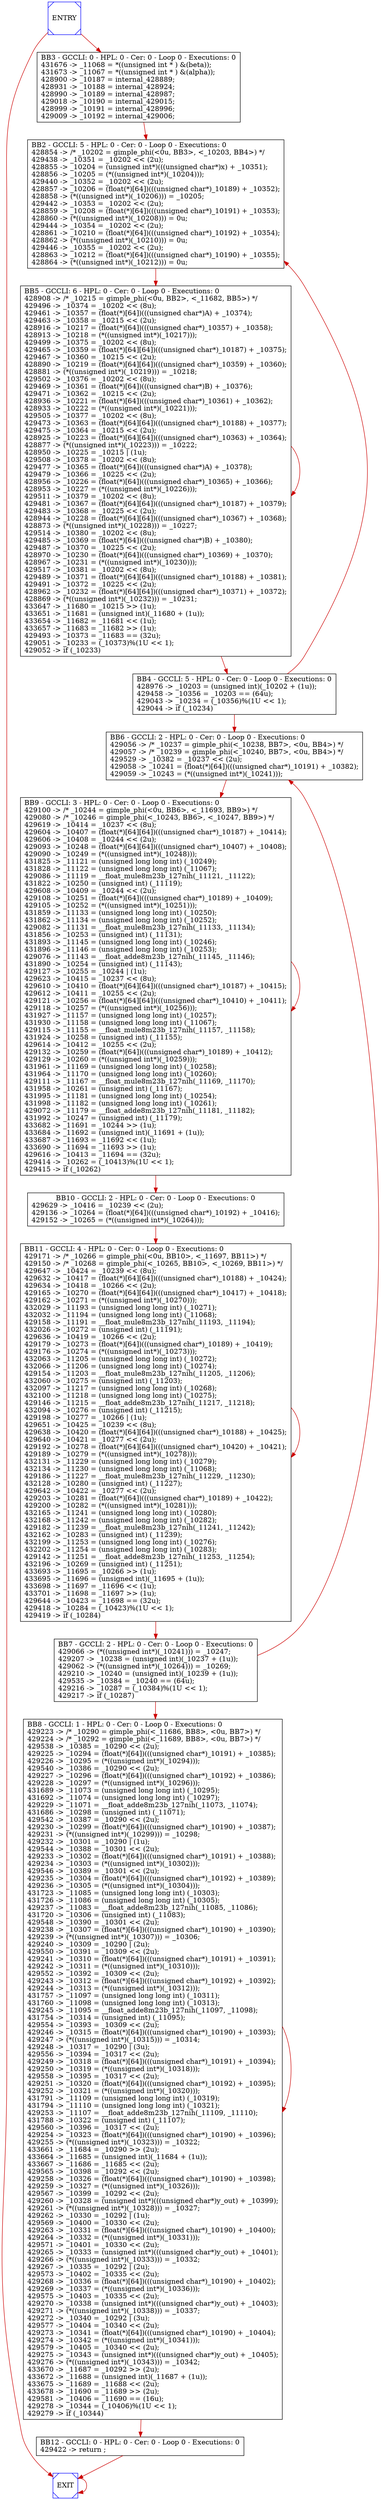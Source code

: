 digraph G {
0[color=blue,shape=Msquare, label="ENTRY"];
1[color=blue,shape=Msquare, label="EXIT"];
2[shape=box, label="BB2 - GCCLI: 5 - HPL: 0 - Cer: 0 - Loop 0 - Executions: 0\l428854 -> /* _10202 = gimple_phi(<0u, BB3>, <_10203, BB4>) */\l429438 -> _10351 = _10202 << (2u);\l428855 -> _10204 = (unsigned int*)(((unsigned char*)x) + _10351);\l428856 -> _10205 = (*((unsigned int*)(_10204)));\l429440 -> _10352 = _10202 << (2u);\l428857 -> _10206 = (float(*)[64])(((unsigned char*)_10189) + _10352);\l428858 -> (*((unsigned int*)(_10206))) = _10205;\l429442 -> _10353 = _10202 << (2u);\l428859 -> _10208 = (float(*)[64])(((unsigned char*)_10191) + _10353);\l428860 -> (*((unsigned int*)(_10208))) = 0u;\l429444 -> _10354 = _10202 << (2u);\l428861 -> _10210 = (float(*)[64])(((unsigned char*)_10192) + _10354);\l428862 -> (*((unsigned int*)(_10210))) = 0u;\l429446 -> _10355 = _10202 << (2u);\l428863 -> _10212 = (float(*)[64])(((unsigned char*)_10190) + _10355);\l428864 -> (*((unsigned int*)(_10212))) = 0u;\l"];
3[shape=box, label="BB3 - GCCLI: 0 - HPL: 0 - Cer: 0 - Loop 0 - Executions: 0\n431676 -> _11068 = *((unsigned int * ) &(beta));\l431673 -> _11067 = *((unsigned int * ) &(alpha));\l428900 -> _10187 = internal_428889;\l428931 -> _10188 = internal_428924;\l428990 -> _10189 = internal_428987;\l429018 -> _10190 = internal_429015;\l428999 -> _10191 = internal_428996;\l429009 -> _10192 = internal_429006;\l"];
4[shape=box, label="BB4 - GCCLI: 5 - HPL: 0 - Cer: 0 - Loop 0 - Executions: 0\n428976 -> _10203 = (unsigned int)(_10202 + (1u));\l429458 -> _10356 = _10203 == (64u);\l429043 -> _10234 = (_10356)%(1U << 1);\l429044 -> if (_10234)\l"];
5[shape=box, label="BB5 - GCCLI: 6 - HPL: 0 - Cer: 0 - Loop 0 - Executions: 0\l428908 -> /* _10215 = gimple_phi(<0u, BB2>, <_11682, BB5>) */\l429496 -> _10374 = _10202 << (8u);\l429461 -> _10357 = (float(*)[64])(((unsigned char*)A) + _10374);\l429463 -> _10358 = _10215 << (2u);\l428916 -> _10217 = (float(*)[64])(((unsigned char*)_10357) + _10358);\l428913 -> _10218 = (*((unsigned int*)(_10217)));\l429499 -> _10375 = _10202 << (8u);\l429465 -> _10359 = (float(*)[64][64])(((unsigned char*)_10187) + _10375);\l429467 -> _10360 = _10215 << (2u);\l428890 -> _10219 = (float(*)[64][64])(((unsigned char*)_10359) + _10360);\l428881 -> (*((unsigned int*)(_10219))) = _10218;\l429502 -> _10376 = _10202 << (8u);\l429469 -> _10361 = (float(*)[64])(((unsigned char*)B) + _10376);\l429471 -> _10362 = _10215 << (2u);\l428936 -> _10221 = (float(*)[64])(((unsigned char*)_10361) + _10362);\l428933 -> _10222 = (*((unsigned int*)(_10221)));\l429505 -> _10377 = _10202 << (8u);\l429473 -> _10363 = (float(*)[64][64])(((unsigned char*)_10188) + _10377);\l429475 -> _10364 = _10215 << (2u);\l428925 -> _10223 = (float(*)[64][64])(((unsigned char*)_10363) + _10364);\l428877 -> (*((unsigned int*)(_10223))) = _10222;\l428950 -> _10225 = _10215 | (1u);\l429508 -> _10378 = _10202 << (8u);\l429477 -> _10365 = (float(*)[64])(((unsigned char*)A) + _10378);\l429479 -> _10366 = _10225 << (2u);\l428956 -> _10226 = (float(*)[64])(((unsigned char*)_10365) + _10366);\l428953 -> _10227 = (*((unsigned int*)(_10226)));\l429511 -> _10379 = _10202 << (8u);\l429481 -> _10367 = (float(*)[64][64])(((unsigned char*)_10187) + _10379);\l429483 -> _10368 = _10225 << (2u);\l428944 -> _10228 = (float(*)[64][64])(((unsigned char*)_10367) + _10368);\l428873 -> (*((unsigned int*)(_10228))) = _10227;\l429514 -> _10380 = _10202 << (8u);\l429485 -> _10369 = (float(*)[64])(((unsigned char*)B) + _10380);\l429487 -> _10370 = _10225 << (2u);\l428970 -> _10230 = (float(*)[64])(((unsigned char*)_10369) + _10370);\l428967 -> _10231 = (*((unsigned int*)(_10230)));\l429517 -> _10381 = _10202 << (8u);\l429489 -> _10371 = (float(*)[64][64])(((unsigned char*)_10188) + _10381);\l429491 -> _10372 = _10225 << (2u);\l428962 -> _10232 = (float(*)[64][64])(((unsigned char*)_10371) + _10372);\l428869 -> (*((unsigned int*)(_10232))) = _10231;\l433647 -> _11680 = _10215 >> (1u);\l433651 -> _11681 = (unsigned int)(_11680 + (1u));\l433654 -> _11682 = _11681 << (1u);\l433657 -> _11683 = _11682 >> (1u);\l429493 -> _10373 = _11683 == (32u);\l429051 -> _10233 = (_10373)%(1U << 1);\l429052 -> if (_10233)\l"];
6[shape=box, label="BB6 - GCCLI: 2 - HPL: 0 - Cer: 0 - Loop 0 - Executions: 0\l429056 -> /* _10237 = gimple_phi(<_10238, BB7>, <0u, BB4>) */\l429057 -> /* _10239 = gimple_phi(<_10240, BB7>, <0u, BB4>) */\l429529 -> _10382 = _10237 << (2u);\l429058 -> _10241 = (float(*)[64])(((unsigned char*)_10191) + _10382);\l429059 -> _10243 = (*((unsigned int*)(_10241)));\l"];
7[shape=box, label="BB7 - GCCLI: 2 - HPL: 0 - Cer: 0 - Loop 0 - Executions: 0\n429066 -> (*((unsigned int*)(_10241))) = _10247;\l429207 -> _10238 = (unsigned int)(_10237 + (1u));\l429062 -> (*((unsigned int*)(_10264))) = _10269;\l429210 -> _10240 = (unsigned int)(_10239 + (1u));\l429535 -> _10384 = _10240 == (64u);\l429216 -> _10287 = (_10384)%(1U << 1);\l429217 -> if (_10287)\l"];
8[shape=box, label="BB8 - GCCLI: 1 - HPL: 0 - Cer: 0 - Loop 0 - Executions: 0\l429223 -> /* _10290 = gimple_phi(<_11686, BB8>, <0u, BB7>) */\l429224 -> /* _10292 = gimple_phi(<_11689, BB8>, <0u, BB7>) */\l429538 -> _10385 = _10290 << (2u);\l429225 -> _10294 = (float(*)[64])(((unsigned char*)_10191) + _10385);\l429226 -> _10295 = (*((unsigned int*)(_10294)));\l429540 -> _10386 = _10290 << (2u);\l429227 -> _10296 = (float(*)[64])(((unsigned char*)_10192) + _10386);\l429228 -> _10297 = (*((unsigned int*)(_10296)));\l431689 -> _11073 = (unsigned long long int) (_10295);\l431692 -> _11074 = (unsigned long long int) (_10297);\l429229 -> _11071 = __float_adde8m23b_127nih(_11073, _11074);\l431686 -> _10298 = (unsigned int) (_11071);\l429542 -> _10387 = _10290 << (2u);\l429230 -> _10299 = (float(*)[64])(((unsigned char*)_10190) + _10387);\l429231 -> (*((unsigned int*)(_10299))) = _10298;\l429232 -> _10301 = _10290 | (1u);\l429544 -> _10388 = _10301 << (2u);\l429233 -> _10302 = (float(*)[64])(((unsigned char*)_10191) + _10388);\l429234 -> _10303 = (*((unsigned int*)(_10302)));\l429546 -> _10389 = _10301 << (2u);\l429235 -> _10304 = (float(*)[64])(((unsigned char*)_10192) + _10389);\l429236 -> _10305 = (*((unsigned int*)(_10304)));\l431723 -> _11085 = (unsigned long long int) (_10303);\l431726 -> _11086 = (unsigned long long int) (_10305);\l429237 -> _11083 = __float_adde8m23b_127nih(_11085, _11086);\l431720 -> _10306 = (unsigned int) (_11083);\l429548 -> _10390 = _10301 << (2u);\l429238 -> _10307 = (float(*)[64])(((unsigned char*)_10190) + _10390);\l429239 -> (*((unsigned int*)(_10307))) = _10306;\l429240 -> _10309 = _10290 | (2u);\l429550 -> _10391 = _10309 << (2u);\l429241 -> _10310 = (float(*)[64])(((unsigned char*)_10191) + _10391);\l429242 -> _10311 = (*((unsigned int*)(_10310)));\l429552 -> _10392 = _10309 << (2u);\l429243 -> _10312 = (float(*)[64])(((unsigned char*)_10192) + _10392);\l429244 -> _10313 = (*((unsigned int*)(_10312)));\l431757 -> _11097 = (unsigned long long int) (_10311);\l431760 -> _11098 = (unsigned long long int) (_10313);\l429245 -> _11095 = __float_adde8m23b_127nih(_11097, _11098);\l431754 -> _10314 = (unsigned int) (_11095);\l429554 -> _10393 = _10309 << (2u);\l429246 -> _10315 = (float(*)[64])(((unsigned char*)_10190) + _10393);\l429247 -> (*((unsigned int*)(_10315))) = _10314;\l429248 -> _10317 = _10290 | (3u);\l429556 -> _10394 = _10317 << (2u);\l429249 -> _10318 = (float(*)[64])(((unsigned char*)_10191) + _10394);\l429250 -> _10319 = (*((unsigned int*)(_10318)));\l429558 -> _10395 = _10317 << (2u);\l429251 -> _10320 = (float(*)[64])(((unsigned char*)_10192) + _10395);\l429252 -> _10321 = (*((unsigned int*)(_10320)));\l431791 -> _11109 = (unsigned long long int) (_10319);\l431794 -> _11110 = (unsigned long long int) (_10321);\l429253 -> _11107 = __float_adde8m23b_127nih(_11109, _11110);\l431788 -> _10322 = (unsigned int) (_11107);\l429560 -> _10396 = _10317 << (2u);\l429254 -> _10323 = (float(*)[64])(((unsigned char*)_10190) + _10396);\l429255 -> (*((unsigned int*)(_10323))) = _10322;\l433661 -> _11684 = _10290 >> (2u);\l433664 -> _11685 = (unsigned int)(_11684 + (1u));\l433667 -> _11686 = _11685 << (2u);\l429565 -> _10398 = _10292 << (2u);\l429258 -> _10326 = (float(*)[64])(((unsigned char*)_10190) + _10398);\l429259 -> _10327 = (*((unsigned int*)(_10326)));\l429567 -> _10399 = _10292 << (2u);\l429260 -> _10328 = (unsigned int*)(((unsigned char*)y_out) + _10399);\l429261 -> (*((unsigned int*)(_10328))) = _10327;\l429262 -> _10330 = _10292 | (1u);\l429569 -> _10400 = _10330 << (2u);\l429263 -> _10331 = (float(*)[64])(((unsigned char*)_10190) + _10400);\l429264 -> _10332 = (*((unsigned int*)(_10331)));\l429571 -> _10401 = _10330 << (2u);\l429265 -> _10333 = (unsigned int*)(((unsigned char*)y_out) + _10401);\l429266 -> (*((unsigned int*)(_10333))) = _10332;\l429267 -> _10335 = _10292 | (2u);\l429573 -> _10402 = _10335 << (2u);\l429268 -> _10336 = (float(*)[64])(((unsigned char*)_10190) + _10402);\l429269 -> _10337 = (*((unsigned int*)(_10336)));\l429575 -> _10403 = _10335 << (2u);\l429270 -> _10338 = (unsigned int*)(((unsigned char*)y_out) + _10403);\l429271 -> (*((unsigned int*)(_10338))) = _10337;\l429272 -> _10340 = _10292 | (3u);\l429577 -> _10404 = _10340 << (2u);\l429273 -> _10341 = (float(*)[64])(((unsigned char*)_10190) + _10404);\l429274 -> _10342 = (*((unsigned int*)(_10341)));\l429579 -> _10405 = _10340 << (2u);\l429275 -> _10343 = (unsigned int*)(((unsigned char*)y_out) + _10405);\l429276 -> (*((unsigned int*)(_10343))) = _10342;\l433670 -> _11687 = _10292 >> (2u);\l433672 -> _11688 = (unsigned int)(_11687 + (1u));\l433675 -> _11689 = _11688 << (2u);\l433678 -> _11690 = _11689 >> (2u);\l429581 -> _10406 = _11690 == (16u);\l429278 -> _10344 = (_10406)%(1U << 1);\l429279 -> if (_10344)\l"];
9[shape=box, label="BB9 - GCCLI: 3 - HPL: 0 - Cer: 0 - Loop 0 - Executions: 0\l429100 -> /* _10244 = gimple_phi(<0u, BB6>, <_11693, BB9>) */\l429080 -> /* _10246 = gimple_phi(<_10243, BB6>, <_10247, BB9>) */\l429619 -> _10414 = _10237 << (8u);\l429604 -> _10407 = (float(*)[64][64])(((unsigned char*)_10187) + _10414);\l429606 -> _10408 = _10244 << (2u);\l429093 -> _10248 = (float(*)[64][64])(((unsigned char*)_10407) + _10408);\l429090 -> _10249 = (*((unsigned int*)(_10248)));\l431825 -> _11121 = (unsigned long long int) (_10249);\l431828 -> _11122 = (unsigned long long int) (_11067);\l429086 -> _11119 = __float_mule8m23b_127nih(_11121, _11122);\l431822 -> _10250 = (unsigned int) (_11119);\l429608 -> _10409 = _10244 << (2u);\l429108 -> _10251 = (float(*)[64])(((unsigned char*)_10189) + _10409);\l429105 -> _10252 = (*((unsigned int*)(_10251)));\l431859 -> _11133 = (unsigned long long int) (_10250);\l431862 -> _11134 = (unsigned long long int) (_10252);\l429082 -> _11131 = __float_mule8m23b_127nih(_11133, _11134);\l431856 -> _10253 = (unsigned int) (_11131);\l431893 -> _11145 = (unsigned long long int) (_10246);\l431896 -> _11146 = (unsigned long long int) (_10253);\l429076 -> _11143 = __float_adde8m23b_127nih(_11145, _11146);\l431890 -> _10254 = (unsigned int) (_11143);\l429127 -> _10255 = _10244 | (1u);\l429623 -> _10415 = _10237 << (8u);\l429610 -> _10410 = (float(*)[64][64])(((unsigned char*)_10187) + _10415);\l429612 -> _10411 = _10255 << (2u);\l429121 -> _10256 = (float(*)[64][64])(((unsigned char*)_10410) + _10411);\l429118 -> _10257 = (*((unsigned int*)(_10256)));\l431927 -> _11157 = (unsigned long long int) (_10257);\l431930 -> _11158 = (unsigned long long int) (_11067);\l429115 -> _11155 = __float_mule8m23b_127nih(_11157, _11158);\l431924 -> _10258 = (unsigned int) (_11155);\l429614 -> _10412 = _10255 << (2u);\l429132 -> _10259 = (float(*)[64])(((unsigned char*)_10189) + _10412);\l429129 -> _10260 = (*((unsigned int*)(_10259)));\l431961 -> _11169 = (unsigned long long int) (_10258);\l431964 -> _11170 = (unsigned long long int) (_10260);\l429111 -> _11167 = __float_mule8m23b_127nih(_11169, _11170);\l431958 -> _10261 = (unsigned int) (_11167);\l431995 -> _11181 = (unsigned long long int) (_10254);\l431998 -> _11182 = (unsigned long long int) (_10261);\l429072 -> _11179 = __float_adde8m23b_127nih(_11181, _11182);\l431992 -> _10247 = (unsigned int) (_11179);\l433682 -> _11691 = _10244 >> (1u);\l433684 -> _11692 = (unsigned int)(_11691 + (1u));\l433687 -> _11693 = _11692 << (1u);\l433690 -> _11694 = _11693 >> (1u);\l429616 -> _10413 = _11694 == (32u);\l429414 -> _10262 = (_10413)%(1U << 1);\l429415 -> if (_10262)\l"];
10[shape=box, label="BB10 - GCCLI: 2 - HPL: 0 - Cer: 0 - Loop 0 - Executions: 0\n429629 -> _10416 = _10239 << (2u);\l429136 -> _10264 = (float(*)[64])(((unsigned char*)_10192) + _10416);\l429152 -> _10265 = (*((unsigned int*)(_10264)));\l"];
11[shape=box, label="BB11 - GCCLI: 4 - HPL: 0 - Cer: 0 - Loop 0 - Executions: 0\l429171 -> /* _10266 = gimple_phi(<0u, BB10>, <_11697, BB11>) */\l429150 -> /* _10268 = gimple_phi(<_10265, BB10>, <_10269, BB11>) */\l429647 -> _10424 = _10239 << (8u);\l429632 -> _10417 = (float(*)[64][64])(((unsigned char*)_10188) + _10424);\l429634 -> _10418 = _10266 << (2u);\l429165 -> _10270 = (float(*)[64][64])(((unsigned char*)_10417) + _10418);\l429162 -> _10271 = (*((unsigned int*)(_10270)));\l432029 -> _11193 = (unsigned long long int) (_10271);\l432032 -> _11194 = (unsigned long long int) (_11068);\l429158 -> _11191 = __float_mule8m23b_127nih(_11193, _11194);\l432026 -> _10272 = (unsigned int) (_11191);\l429636 -> _10419 = _10266 << (2u);\l429179 -> _10273 = (float(*)[64])(((unsigned char*)_10189) + _10419);\l429176 -> _10274 = (*((unsigned int*)(_10273)));\l432063 -> _11205 = (unsigned long long int) (_10272);\l432066 -> _11206 = (unsigned long long int) (_10274);\l429154 -> _11203 = __float_mule8m23b_127nih(_11205, _11206);\l432060 -> _10275 = (unsigned int) (_11203);\l432097 -> _11217 = (unsigned long long int) (_10268);\l432100 -> _11218 = (unsigned long long int) (_10275);\l429146 -> _11215 = __float_adde8m23b_127nih(_11217, _11218);\l432094 -> _10276 = (unsigned int) (_11215);\l429198 -> _10277 = _10266 | (1u);\l429651 -> _10425 = _10239 << (8u);\l429638 -> _10420 = (float(*)[64][64])(((unsigned char*)_10188) + _10425);\l429640 -> _10421 = _10277 << (2u);\l429192 -> _10278 = (float(*)[64][64])(((unsigned char*)_10420) + _10421);\l429189 -> _10279 = (*((unsigned int*)(_10278)));\l432131 -> _11229 = (unsigned long long int) (_10279);\l432134 -> _11230 = (unsigned long long int) (_11068);\l429186 -> _11227 = __float_mule8m23b_127nih(_11229, _11230);\l432128 -> _10280 = (unsigned int) (_11227);\l429642 -> _10422 = _10277 << (2u);\l429203 -> _10281 = (float(*)[64])(((unsigned char*)_10189) + _10422);\l429200 -> _10282 = (*((unsigned int*)(_10281)));\l432165 -> _11241 = (unsigned long long int) (_10280);\l432168 -> _11242 = (unsigned long long int) (_10282);\l429182 -> _11239 = __float_mule8m23b_127nih(_11241, _11242);\l432162 -> _10283 = (unsigned int) (_11239);\l432199 -> _11253 = (unsigned long long int) (_10276);\l432202 -> _11254 = (unsigned long long int) (_10283);\l429142 -> _11251 = __float_adde8m23b_127nih(_11253, _11254);\l432196 -> _10269 = (unsigned int) (_11251);\l433693 -> _11695 = _10266 >> (1u);\l433695 -> _11696 = (unsigned int)(_11695 + (1u));\l433698 -> _11697 = _11696 << (1u);\l433701 -> _11698 = _11697 >> (1u);\l429644 -> _10423 = _11698 == (32u);\l429418 -> _10284 = (_10423)%(1U << 1);\l429419 -> if (_10284)\l"];
12[shape=box, label="BB12 - GCCLI: 0 - HPL: 0 - Cer: 0 - Loop 0 - Executions: 0\n429422 -> return ;\l"];
0->3 [fontcolor=blue, color=red3];
1->1 [fontcolor=blue, color=red3];
2->5 [fontcolor=blue, color=red3];
3->2 [fontcolor=blue, color=red3];
4->6 [fontcolor=blue, color=red3];
4->2 [fontcolor=blue, color=red3];
5->4 [fontcolor=blue, color=red3];
5->5 [fontcolor=blue, color=red3];
6->9 [fontcolor=blue, color=red3];
7->8 [fontcolor=blue, color=red3];
7->6 [fontcolor=blue, color=red3];
8->12 [fontcolor=blue, color=red3];
8->8 [fontcolor=blue, color=red3];
9->10 [fontcolor=blue, color=red3];
9->9 [fontcolor=blue, color=red3];
10->11 [fontcolor=blue, color=red3];
11->7 [fontcolor=blue, color=red3];
11->11 [fontcolor=blue, color=red3];
12->1 [fontcolor=blue, color=red3];
0->1 [fontcolor=blue, color=red3];
}
